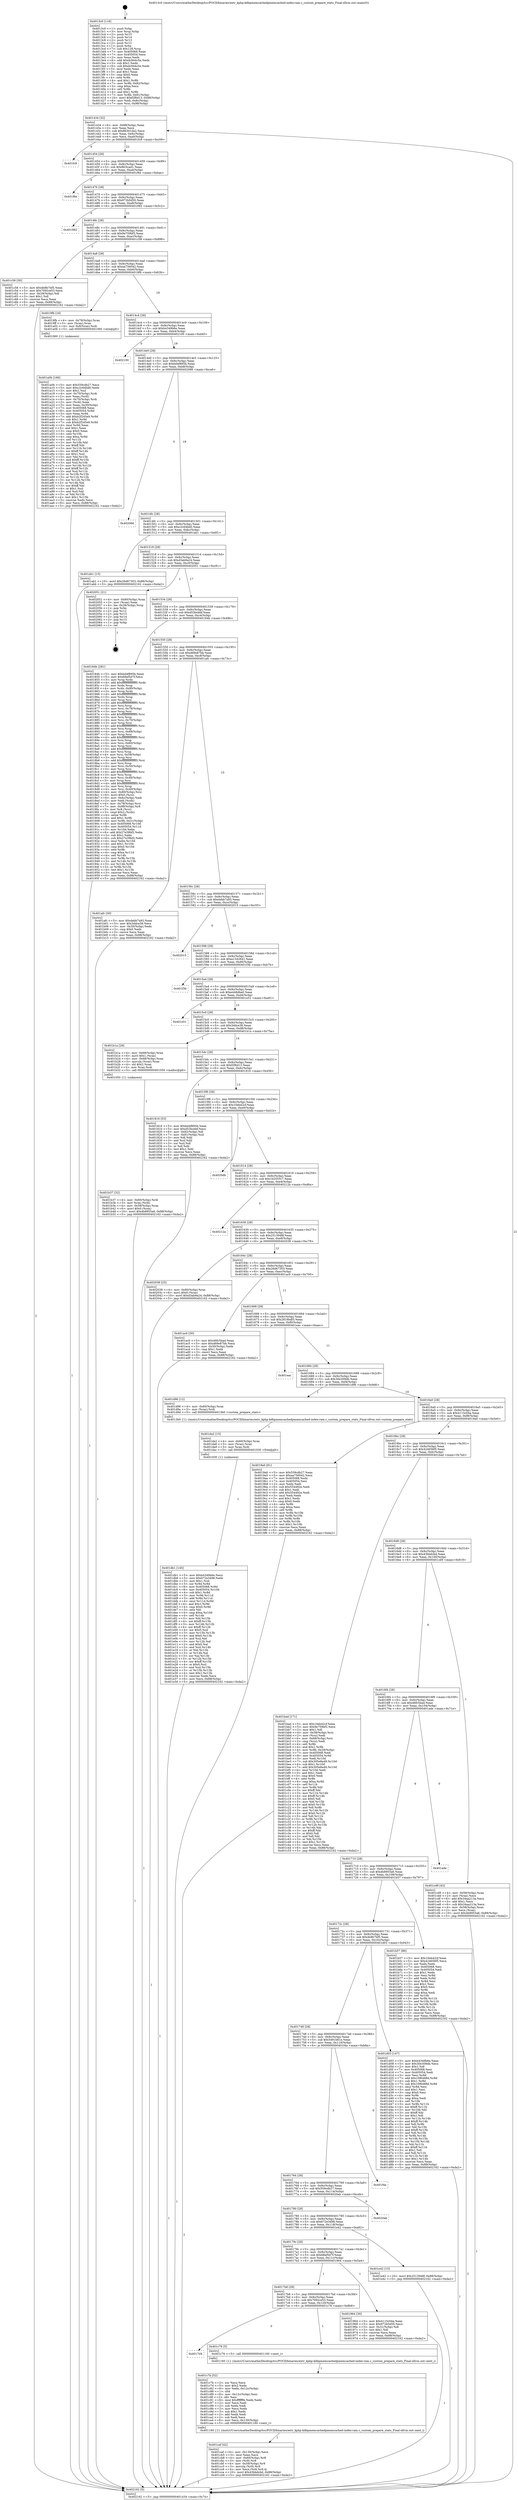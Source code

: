 digraph "0x4013c0" {
  label = "0x4013c0 (/mnt/c/Users/mathe/Desktop/tcc/POCII/binaries/extr_kphp-kdbpmemcachedpmemcached-index-ram.c_custom_prepare_stats_Final-ollvm.out::main(0))"
  labelloc = "t"
  node[shape=record]

  Entry [label="",width=0.3,height=0.3,shape=circle,fillcolor=black,style=filled]
  "0x401434" [label="{
     0x401434 [32]\l
     | [instrs]\l
     &nbsp;&nbsp;0x401434 \<+6\>: mov -0x88(%rbp),%eax\l
     &nbsp;&nbsp;0x40143a \<+2\>: mov %eax,%ecx\l
     &nbsp;&nbsp;0x40143c \<+6\>: sub $0x86301da2,%ecx\l
     &nbsp;&nbsp;0x401442 \<+6\>: mov %eax,-0x9c(%rbp)\l
     &nbsp;&nbsp;0x401448 \<+6\>: mov %ecx,-0xa0(%rbp)\l
     &nbsp;&nbsp;0x40144e \<+6\>: je 0000000000401fc9 \<main+0xc09\>\l
  }"]
  "0x401fc9" [label="{
     0x401fc9\l
  }", style=dashed]
  "0x401454" [label="{
     0x401454 [28]\l
     | [instrs]\l
     &nbsp;&nbsp;0x401454 \<+5\>: jmp 0000000000401459 \<main+0x99\>\l
     &nbsp;&nbsp;0x401459 \<+6\>: mov -0x9c(%rbp),%eax\l
     &nbsp;&nbsp;0x40145f \<+5\>: sub $0x8fc5cad1,%eax\l
     &nbsp;&nbsp;0x401464 \<+6\>: mov %eax,-0xa4(%rbp)\l
     &nbsp;&nbsp;0x40146a \<+6\>: je 0000000000401f6e \<main+0xbae\>\l
  }"]
  Exit [label="",width=0.3,height=0.3,shape=circle,fillcolor=black,style=filled,peripheries=2]
  "0x401f6e" [label="{
     0x401f6e\l
  }", style=dashed]
  "0x401470" [label="{
     0x401470 [28]\l
     | [instrs]\l
     &nbsp;&nbsp;0x401470 \<+5\>: jmp 0000000000401475 \<main+0xb5\>\l
     &nbsp;&nbsp;0x401475 \<+6\>: mov -0x9c(%rbp),%eax\l
     &nbsp;&nbsp;0x40147b \<+5\>: sub $0x972b5d50,%eax\l
     &nbsp;&nbsp;0x401480 \<+6\>: mov %eax,-0xa8(%rbp)\l
     &nbsp;&nbsp;0x401486 \<+6\>: je 0000000000401982 \<main+0x5c2\>\l
  }"]
  "0x401db1" [label="{
     0x401db1 [145]\l
     | [instrs]\l
     &nbsp;&nbsp;0x401db1 \<+5\>: mov $0xb4349b6e,%ecx\l
     &nbsp;&nbsp;0x401db6 \<+5\>: mov $0x672e3498,%edx\l
     &nbsp;&nbsp;0x401dbb \<+3\>: mov $0x1,%sil\l
     &nbsp;&nbsp;0x401dbe \<+3\>: xor %r8d,%r8d\l
     &nbsp;&nbsp;0x401dc1 \<+8\>: mov 0x405068,%r9d\l
     &nbsp;&nbsp;0x401dc9 \<+8\>: mov 0x405054,%r10d\l
     &nbsp;&nbsp;0x401dd1 \<+4\>: sub $0x1,%r8d\l
     &nbsp;&nbsp;0x401dd5 \<+3\>: mov %r9d,%r11d\l
     &nbsp;&nbsp;0x401dd8 \<+3\>: add %r8d,%r11d\l
     &nbsp;&nbsp;0x401ddb \<+4\>: imul %r11d,%r9d\l
     &nbsp;&nbsp;0x401ddf \<+4\>: and $0x1,%r9d\l
     &nbsp;&nbsp;0x401de3 \<+4\>: cmp $0x0,%r9d\l
     &nbsp;&nbsp;0x401de7 \<+3\>: sete %bl\l
     &nbsp;&nbsp;0x401dea \<+4\>: cmp $0xa,%r10d\l
     &nbsp;&nbsp;0x401dee \<+4\>: setl %r14b\l
     &nbsp;&nbsp;0x401df2 \<+3\>: mov %bl,%r15b\l
     &nbsp;&nbsp;0x401df5 \<+4\>: xor $0xff,%r15b\l
     &nbsp;&nbsp;0x401df9 \<+3\>: mov %r14b,%r12b\l
     &nbsp;&nbsp;0x401dfc \<+4\>: xor $0xff,%r12b\l
     &nbsp;&nbsp;0x401e00 \<+4\>: xor $0x0,%sil\l
     &nbsp;&nbsp;0x401e04 \<+3\>: mov %r15b,%r13b\l
     &nbsp;&nbsp;0x401e07 \<+4\>: and $0x0,%r13b\l
     &nbsp;&nbsp;0x401e0b \<+3\>: and %sil,%bl\l
     &nbsp;&nbsp;0x401e0e \<+3\>: mov %r12b,%al\l
     &nbsp;&nbsp;0x401e11 \<+2\>: and $0x0,%al\l
     &nbsp;&nbsp;0x401e13 \<+3\>: and %sil,%r14b\l
     &nbsp;&nbsp;0x401e16 \<+3\>: or %bl,%r13b\l
     &nbsp;&nbsp;0x401e19 \<+3\>: or %r14b,%al\l
     &nbsp;&nbsp;0x401e1c \<+3\>: xor %al,%r13b\l
     &nbsp;&nbsp;0x401e1f \<+3\>: or %r12b,%r15b\l
     &nbsp;&nbsp;0x401e22 \<+4\>: xor $0xff,%r15b\l
     &nbsp;&nbsp;0x401e26 \<+4\>: or $0x0,%sil\l
     &nbsp;&nbsp;0x401e2a \<+3\>: and %sil,%r15b\l
     &nbsp;&nbsp;0x401e2d \<+3\>: or %r15b,%r13b\l
     &nbsp;&nbsp;0x401e30 \<+4\>: test $0x1,%r13b\l
     &nbsp;&nbsp;0x401e34 \<+3\>: cmovne %edx,%ecx\l
     &nbsp;&nbsp;0x401e37 \<+6\>: mov %ecx,-0x88(%rbp)\l
     &nbsp;&nbsp;0x401e3d \<+5\>: jmp 0000000000402162 \<main+0xda2\>\l
  }"]
  "0x401982" [label="{
     0x401982\l
  }", style=dashed]
  "0x40148c" [label="{
     0x40148c [28]\l
     | [instrs]\l
     &nbsp;&nbsp;0x40148c \<+5\>: jmp 0000000000401491 \<main+0xd1\>\l
     &nbsp;&nbsp;0x401491 \<+6\>: mov -0x9c(%rbp),%eax\l
     &nbsp;&nbsp;0x401497 \<+5\>: sub $0x9e759bf3,%eax\l
     &nbsp;&nbsp;0x40149c \<+6\>: mov %eax,-0xac(%rbp)\l
     &nbsp;&nbsp;0x4014a2 \<+6\>: je 0000000000401c58 \<main+0x898\>\l
  }"]
  "0x401da2" [label="{
     0x401da2 [15]\l
     | [instrs]\l
     &nbsp;&nbsp;0x401da2 \<+4\>: mov -0x60(%rbp),%rax\l
     &nbsp;&nbsp;0x401da6 \<+3\>: mov (%rax),%rax\l
     &nbsp;&nbsp;0x401da9 \<+3\>: mov %rax,%rdi\l
     &nbsp;&nbsp;0x401dac \<+5\>: call 0000000000401030 \<free@plt\>\l
     | [calls]\l
     &nbsp;&nbsp;0x401030 \{1\} (unknown)\l
  }"]
  "0x401c58" [label="{
     0x401c58 [30]\l
     | [instrs]\l
     &nbsp;&nbsp;0x401c58 \<+5\>: mov $0x4b8b7bf5,%eax\l
     &nbsp;&nbsp;0x401c5d \<+5\>: mov $0x7092ce53,%ecx\l
     &nbsp;&nbsp;0x401c62 \<+3\>: mov -0x29(%rbp),%dl\l
     &nbsp;&nbsp;0x401c65 \<+3\>: test $0x1,%dl\l
     &nbsp;&nbsp;0x401c68 \<+3\>: cmovne %ecx,%eax\l
     &nbsp;&nbsp;0x401c6b \<+6\>: mov %eax,-0x88(%rbp)\l
     &nbsp;&nbsp;0x401c71 \<+5\>: jmp 0000000000402162 \<main+0xda2\>\l
  }"]
  "0x4014a8" [label="{
     0x4014a8 [28]\l
     | [instrs]\l
     &nbsp;&nbsp;0x4014a8 \<+5\>: jmp 00000000004014ad \<main+0xed\>\l
     &nbsp;&nbsp;0x4014ad \<+6\>: mov -0x9c(%rbp),%eax\l
     &nbsp;&nbsp;0x4014b3 \<+5\>: sub $0xaa756042,%eax\l
     &nbsp;&nbsp;0x4014b8 \<+6\>: mov %eax,-0xb0(%rbp)\l
     &nbsp;&nbsp;0x4014be \<+6\>: je 00000000004019fb \<main+0x63b\>\l
  }"]
  "0x401caf" [label="{
     0x401caf [42]\l
     | [instrs]\l
     &nbsp;&nbsp;0x401caf \<+6\>: mov -0x130(%rbp),%ecx\l
     &nbsp;&nbsp;0x401cb5 \<+3\>: imul %eax,%ecx\l
     &nbsp;&nbsp;0x401cb8 \<+4\>: mov -0x60(%rbp),%r8\l
     &nbsp;&nbsp;0x401cbc \<+3\>: mov (%r8),%r8\l
     &nbsp;&nbsp;0x401cbf \<+4\>: mov -0x58(%rbp),%r9\l
     &nbsp;&nbsp;0x401cc3 \<+3\>: movslq (%r9),%r9\l
     &nbsp;&nbsp;0x401cc6 \<+4\>: mov %ecx,(%r8,%r9,4)\l
     &nbsp;&nbsp;0x401cca \<+10\>: movl $0x43bbdcbd,-0x88(%rbp)\l
     &nbsp;&nbsp;0x401cd4 \<+5\>: jmp 0000000000402162 \<main+0xda2\>\l
  }"]
  "0x4019fb" [label="{
     0x4019fb [16]\l
     | [instrs]\l
     &nbsp;&nbsp;0x4019fb \<+4\>: mov -0x78(%rbp),%rax\l
     &nbsp;&nbsp;0x4019ff \<+3\>: mov (%rax),%rax\l
     &nbsp;&nbsp;0x401a02 \<+4\>: mov 0x8(%rax),%rdi\l
     &nbsp;&nbsp;0x401a06 \<+5\>: call 0000000000401060 \<atoi@plt\>\l
     | [calls]\l
     &nbsp;&nbsp;0x401060 \{1\} (unknown)\l
  }"]
  "0x4014c4" [label="{
     0x4014c4 [28]\l
     | [instrs]\l
     &nbsp;&nbsp;0x4014c4 \<+5\>: jmp 00000000004014c9 \<main+0x109\>\l
     &nbsp;&nbsp;0x4014c9 \<+6\>: mov -0x9c(%rbp),%eax\l
     &nbsp;&nbsp;0x4014cf \<+5\>: sub $0xb4349b6e,%eax\l
     &nbsp;&nbsp;0x4014d4 \<+6\>: mov %eax,-0xb4(%rbp)\l
     &nbsp;&nbsp;0x4014da \<+6\>: je 0000000000402100 \<main+0xd40\>\l
  }"]
  "0x401c7b" [label="{
     0x401c7b [52]\l
     | [instrs]\l
     &nbsp;&nbsp;0x401c7b \<+2\>: xor %ecx,%ecx\l
     &nbsp;&nbsp;0x401c7d \<+5\>: mov $0x2,%edx\l
     &nbsp;&nbsp;0x401c82 \<+6\>: mov %edx,-0x12c(%rbp)\l
     &nbsp;&nbsp;0x401c88 \<+1\>: cltd\l
     &nbsp;&nbsp;0x401c89 \<+6\>: mov -0x12c(%rbp),%esi\l
     &nbsp;&nbsp;0x401c8f \<+2\>: idiv %esi\l
     &nbsp;&nbsp;0x401c91 \<+6\>: imul $0xfffffffe,%edx,%edx\l
     &nbsp;&nbsp;0x401c97 \<+2\>: mov %ecx,%edi\l
     &nbsp;&nbsp;0x401c99 \<+2\>: sub %edx,%edi\l
     &nbsp;&nbsp;0x401c9b \<+2\>: mov %ecx,%edx\l
     &nbsp;&nbsp;0x401c9d \<+3\>: sub $0x1,%edx\l
     &nbsp;&nbsp;0x401ca0 \<+2\>: add %edx,%edi\l
     &nbsp;&nbsp;0x401ca2 \<+2\>: sub %edi,%ecx\l
     &nbsp;&nbsp;0x401ca4 \<+6\>: mov %ecx,-0x130(%rbp)\l
     &nbsp;&nbsp;0x401caa \<+5\>: call 0000000000401160 \<next_i\>\l
     | [calls]\l
     &nbsp;&nbsp;0x401160 \{1\} (/mnt/c/Users/mathe/Desktop/tcc/POCII/binaries/extr_kphp-kdbpmemcachedpmemcached-index-ram.c_custom_prepare_stats_Final-ollvm.out::next_i)\l
  }"]
  "0x402100" [label="{
     0x402100\l
  }", style=dashed]
  "0x4014e0" [label="{
     0x4014e0 [28]\l
     | [instrs]\l
     &nbsp;&nbsp;0x4014e0 \<+5\>: jmp 00000000004014e5 \<main+0x125\>\l
     &nbsp;&nbsp;0x4014e5 \<+6\>: mov -0x9c(%rbp),%eax\l
     &nbsp;&nbsp;0x4014eb \<+5\>: sub $0xbd4f895b,%eax\l
     &nbsp;&nbsp;0x4014f0 \<+6\>: mov %eax,-0xb8(%rbp)\l
     &nbsp;&nbsp;0x4014f6 \<+6\>: je 0000000000402066 \<main+0xca6\>\l
  }"]
  "0x4017d4" [label="{
     0x4017d4\l
  }", style=dashed]
  "0x402066" [label="{
     0x402066\l
  }", style=dashed]
  "0x4014fc" [label="{
     0x4014fc [28]\l
     | [instrs]\l
     &nbsp;&nbsp;0x4014fc \<+5\>: jmp 0000000000401501 \<main+0x141\>\l
     &nbsp;&nbsp;0x401501 \<+6\>: mov -0x9c(%rbp),%eax\l
     &nbsp;&nbsp;0x401507 \<+5\>: sub $0xc2c64bd0,%eax\l
     &nbsp;&nbsp;0x40150c \<+6\>: mov %eax,-0xbc(%rbp)\l
     &nbsp;&nbsp;0x401512 \<+6\>: je 0000000000401ab1 \<main+0x6f1\>\l
  }"]
  "0x401c76" [label="{
     0x401c76 [5]\l
     | [instrs]\l
     &nbsp;&nbsp;0x401c76 \<+5\>: call 0000000000401160 \<next_i\>\l
     | [calls]\l
     &nbsp;&nbsp;0x401160 \{1\} (/mnt/c/Users/mathe/Desktop/tcc/POCII/binaries/extr_kphp-kdbpmemcachedpmemcached-index-ram.c_custom_prepare_stats_Final-ollvm.out::next_i)\l
  }"]
  "0x401ab1" [label="{
     0x401ab1 [15]\l
     | [instrs]\l
     &nbsp;&nbsp;0x401ab1 \<+10\>: movl $0x26d67303,-0x88(%rbp)\l
     &nbsp;&nbsp;0x401abb \<+5\>: jmp 0000000000402162 \<main+0xda2\>\l
  }"]
  "0x401518" [label="{
     0x401518 [28]\l
     | [instrs]\l
     &nbsp;&nbsp;0x401518 \<+5\>: jmp 000000000040151d \<main+0x15d\>\l
     &nbsp;&nbsp;0x40151d \<+6\>: mov -0x9c(%rbp),%eax\l
     &nbsp;&nbsp;0x401523 \<+5\>: sub $0xd3ab9a24,%eax\l
     &nbsp;&nbsp;0x401528 \<+6\>: mov %eax,-0xc0(%rbp)\l
     &nbsp;&nbsp;0x40152e \<+6\>: je 0000000000402051 \<main+0xc91\>\l
  }"]
  "0x401b37" [label="{
     0x401b37 [32]\l
     | [instrs]\l
     &nbsp;&nbsp;0x401b37 \<+4\>: mov -0x60(%rbp),%rdi\l
     &nbsp;&nbsp;0x401b3b \<+3\>: mov %rax,(%rdi)\l
     &nbsp;&nbsp;0x401b3e \<+4\>: mov -0x58(%rbp),%rax\l
     &nbsp;&nbsp;0x401b42 \<+6\>: movl $0x0,(%rax)\l
     &nbsp;&nbsp;0x401b48 \<+10\>: movl $0x4b8955a6,-0x88(%rbp)\l
     &nbsp;&nbsp;0x401b52 \<+5\>: jmp 0000000000402162 \<main+0xda2\>\l
  }"]
  "0x402051" [label="{
     0x402051 [21]\l
     | [instrs]\l
     &nbsp;&nbsp;0x402051 \<+4\>: mov -0x80(%rbp),%rax\l
     &nbsp;&nbsp;0x402055 \<+2\>: mov (%rax),%eax\l
     &nbsp;&nbsp;0x402057 \<+4\>: lea -0x28(%rbp),%rsp\l
     &nbsp;&nbsp;0x40205b \<+1\>: pop %rbx\l
     &nbsp;&nbsp;0x40205c \<+2\>: pop %r12\l
     &nbsp;&nbsp;0x40205e \<+2\>: pop %r13\l
     &nbsp;&nbsp;0x402060 \<+2\>: pop %r14\l
     &nbsp;&nbsp;0x402062 \<+2\>: pop %r15\l
     &nbsp;&nbsp;0x402064 \<+1\>: pop %rbp\l
     &nbsp;&nbsp;0x402065 \<+1\>: ret\l
  }"]
  "0x401534" [label="{
     0x401534 [28]\l
     | [instrs]\l
     &nbsp;&nbsp;0x401534 \<+5\>: jmp 0000000000401539 \<main+0x179\>\l
     &nbsp;&nbsp;0x401539 \<+6\>: mov -0x9c(%rbp),%eax\l
     &nbsp;&nbsp;0x40153f \<+5\>: sub $0xd53bcbbf,%eax\l
     &nbsp;&nbsp;0x401544 \<+6\>: mov %eax,-0xc4(%rbp)\l
     &nbsp;&nbsp;0x40154a \<+6\>: je 000000000040184b \<main+0x48b\>\l
  }"]
  "0x401a0b" [label="{
     0x401a0b [166]\l
     | [instrs]\l
     &nbsp;&nbsp;0x401a0b \<+5\>: mov $0x559cdb27,%ecx\l
     &nbsp;&nbsp;0x401a10 \<+5\>: mov $0xc2c64bd0,%edx\l
     &nbsp;&nbsp;0x401a15 \<+3\>: mov $0x1,%sil\l
     &nbsp;&nbsp;0x401a18 \<+4\>: mov -0x70(%rbp),%rdi\l
     &nbsp;&nbsp;0x401a1c \<+2\>: mov %eax,(%rdi)\l
     &nbsp;&nbsp;0x401a1e \<+4\>: mov -0x70(%rbp),%rdi\l
     &nbsp;&nbsp;0x401a22 \<+2\>: mov (%rdi),%eax\l
     &nbsp;&nbsp;0x401a24 \<+3\>: mov %eax,-0x30(%rbp)\l
     &nbsp;&nbsp;0x401a27 \<+7\>: mov 0x405068,%eax\l
     &nbsp;&nbsp;0x401a2e \<+8\>: mov 0x405054,%r8d\l
     &nbsp;&nbsp;0x401a36 \<+3\>: mov %eax,%r9d\l
     &nbsp;&nbsp;0x401a39 \<+7\>: add $0xb2f245e9,%r9d\l
     &nbsp;&nbsp;0x401a40 \<+4\>: sub $0x1,%r9d\l
     &nbsp;&nbsp;0x401a44 \<+7\>: sub $0xb2f245e9,%r9d\l
     &nbsp;&nbsp;0x401a4b \<+4\>: imul %r9d,%eax\l
     &nbsp;&nbsp;0x401a4f \<+3\>: and $0x1,%eax\l
     &nbsp;&nbsp;0x401a52 \<+3\>: cmp $0x0,%eax\l
     &nbsp;&nbsp;0x401a55 \<+4\>: sete %r10b\l
     &nbsp;&nbsp;0x401a59 \<+4\>: cmp $0xa,%r8d\l
     &nbsp;&nbsp;0x401a5d \<+4\>: setl %r11b\l
     &nbsp;&nbsp;0x401a61 \<+3\>: mov %r10b,%bl\l
     &nbsp;&nbsp;0x401a64 \<+3\>: xor $0xff,%bl\l
     &nbsp;&nbsp;0x401a67 \<+3\>: mov %r11b,%r14b\l
     &nbsp;&nbsp;0x401a6a \<+4\>: xor $0xff,%r14b\l
     &nbsp;&nbsp;0x401a6e \<+4\>: xor $0x1,%sil\l
     &nbsp;&nbsp;0x401a72 \<+3\>: mov %bl,%r15b\l
     &nbsp;&nbsp;0x401a75 \<+4\>: and $0xff,%r15b\l
     &nbsp;&nbsp;0x401a79 \<+3\>: and %sil,%r10b\l
     &nbsp;&nbsp;0x401a7c \<+3\>: mov %r14b,%r12b\l
     &nbsp;&nbsp;0x401a7f \<+4\>: and $0xff,%r12b\l
     &nbsp;&nbsp;0x401a83 \<+3\>: and %sil,%r11b\l
     &nbsp;&nbsp;0x401a86 \<+3\>: or %r10b,%r15b\l
     &nbsp;&nbsp;0x401a89 \<+3\>: or %r11b,%r12b\l
     &nbsp;&nbsp;0x401a8c \<+3\>: xor %r12b,%r15b\l
     &nbsp;&nbsp;0x401a8f \<+3\>: or %r14b,%bl\l
     &nbsp;&nbsp;0x401a92 \<+3\>: xor $0xff,%bl\l
     &nbsp;&nbsp;0x401a95 \<+4\>: or $0x1,%sil\l
     &nbsp;&nbsp;0x401a99 \<+3\>: and %sil,%bl\l
     &nbsp;&nbsp;0x401a9c \<+3\>: or %bl,%r15b\l
     &nbsp;&nbsp;0x401a9f \<+4\>: test $0x1,%r15b\l
     &nbsp;&nbsp;0x401aa3 \<+3\>: cmovne %edx,%ecx\l
     &nbsp;&nbsp;0x401aa6 \<+6\>: mov %ecx,-0x88(%rbp)\l
     &nbsp;&nbsp;0x401aac \<+5\>: jmp 0000000000402162 \<main+0xda2\>\l
  }"]
  "0x40184b" [label="{
     0x40184b [281]\l
     | [instrs]\l
     &nbsp;&nbsp;0x40184b \<+5\>: mov $0xbd4f895b,%eax\l
     &nbsp;&nbsp;0x401850 \<+5\>: mov $0x68af5d7f,%ecx\l
     &nbsp;&nbsp;0x401855 \<+3\>: mov %rsp,%rdx\l
     &nbsp;&nbsp;0x401858 \<+4\>: add $0xfffffffffffffff0,%rdx\l
     &nbsp;&nbsp;0x40185c \<+3\>: mov %rdx,%rsp\l
     &nbsp;&nbsp;0x40185f \<+4\>: mov %rdx,-0x80(%rbp)\l
     &nbsp;&nbsp;0x401863 \<+3\>: mov %rsp,%rdx\l
     &nbsp;&nbsp;0x401866 \<+4\>: add $0xfffffffffffffff0,%rdx\l
     &nbsp;&nbsp;0x40186a \<+3\>: mov %rdx,%rsp\l
     &nbsp;&nbsp;0x40186d \<+3\>: mov %rsp,%rsi\l
     &nbsp;&nbsp;0x401870 \<+4\>: add $0xfffffffffffffff0,%rsi\l
     &nbsp;&nbsp;0x401874 \<+3\>: mov %rsi,%rsp\l
     &nbsp;&nbsp;0x401877 \<+4\>: mov %rsi,-0x78(%rbp)\l
     &nbsp;&nbsp;0x40187b \<+3\>: mov %rsp,%rsi\l
     &nbsp;&nbsp;0x40187e \<+4\>: add $0xfffffffffffffff0,%rsi\l
     &nbsp;&nbsp;0x401882 \<+3\>: mov %rsi,%rsp\l
     &nbsp;&nbsp;0x401885 \<+4\>: mov %rsi,-0x70(%rbp)\l
     &nbsp;&nbsp;0x401889 \<+3\>: mov %rsp,%rsi\l
     &nbsp;&nbsp;0x40188c \<+4\>: add $0xfffffffffffffff0,%rsi\l
     &nbsp;&nbsp;0x401890 \<+3\>: mov %rsi,%rsp\l
     &nbsp;&nbsp;0x401893 \<+4\>: mov %rsi,-0x68(%rbp)\l
     &nbsp;&nbsp;0x401897 \<+3\>: mov %rsp,%rsi\l
     &nbsp;&nbsp;0x40189a \<+4\>: add $0xfffffffffffffff0,%rsi\l
     &nbsp;&nbsp;0x40189e \<+3\>: mov %rsi,%rsp\l
     &nbsp;&nbsp;0x4018a1 \<+4\>: mov %rsi,-0x60(%rbp)\l
     &nbsp;&nbsp;0x4018a5 \<+3\>: mov %rsp,%rsi\l
     &nbsp;&nbsp;0x4018a8 \<+4\>: add $0xfffffffffffffff0,%rsi\l
     &nbsp;&nbsp;0x4018ac \<+3\>: mov %rsi,%rsp\l
     &nbsp;&nbsp;0x4018af \<+4\>: mov %rsi,-0x58(%rbp)\l
     &nbsp;&nbsp;0x4018b3 \<+3\>: mov %rsp,%rsi\l
     &nbsp;&nbsp;0x4018b6 \<+4\>: add $0xfffffffffffffff0,%rsi\l
     &nbsp;&nbsp;0x4018ba \<+3\>: mov %rsi,%rsp\l
     &nbsp;&nbsp;0x4018bd \<+4\>: mov %rsi,-0x50(%rbp)\l
     &nbsp;&nbsp;0x4018c1 \<+3\>: mov %rsp,%rsi\l
     &nbsp;&nbsp;0x4018c4 \<+4\>: add $0xfffffffffffffff0,%rsi\l
     &nbsp;&nbsp;0x4018c8 \<+3\>: mov %rsi,%rsp\l
     &nbsp;&nbsp;0x4018cb \<+4\>: mov %rsi,-0x48(%rbp)\l
     &nbsp;&nbsp;0x4018cf \<+3\>: mov %rsp,%rsi\l
     &nbsp;&nbsp;0x4018d2 \<+4\>: add $0xfffffffffffffff0,%rsi\l
     &nbsp;&nbsp;0x4018d6 \<+3\>: mov %rsi,%rsp\l
     &nbsp;&nbsp;0x4018d9 \<+4\>: mov %rsi,-0x40(%rbp)\l
     &nbsp;&nbsp;0x4018dd \<+4\>: mov -0x80(%rbp),%rsi\l
     &nbsp;&nbsp;0x4018e1 \<+6\>: movl $0x0,(%rsi)\l
     &nbsp;&nbsp;0x4018e7 \<+6\>: mov -0x8c(%rbp),%edi\l
     &nbsp;&nbsp;0x4018ed \<+2\>: mov %edi,(%rdx)\l
     &nbsp;&nbsp;0x4018ef \<+4\>: mov -0x78(%rbp),%rsi\l
     &nbsp;&nbsp;0x4018f3 \<+7\>: mov -0x98(%rbp),%r8\l
     &nbsp;&nbsp;0x4018fa \<+3\>: mov %r8,(%rsi)\l
     &nbsp;&nbsp;0x4018fd \<+3\>: cmpl $0x2,(%rdx)\l
     &nbsp;&nbsp;0x401900 \<+4\>: setne %r9b\l
     &nbsp;&nbsp;0x401904 \<+4\>: and $0x1,%r9b\l
     &nbsp;&nbsp;0x401908 \<+4\>: mov %r9b,-0x31(%rbp)\l
     &nbsp;&nbsp;0x40190c \<+8\>: mov 0x405068,%r10d\l
     &nbsp;&nbsp;0x401914 \<+8\>: mov 0x405054,%r11d\l
     &nbsp;&nbsp;0x40191c \<+3\>: mov %r10d,%ebx\l
     &nbsp;&nbsp;0x40191f \<+6\>: add $0x27e39bf2,%ebx\l
     &nbsp;&nbsp;0x401925 \<+3\>: sub $0x1,%ebx\l
     &nbsp;&nbsp;0x401928 \<+6\>: sub $0x27e39bf2,%ebx\l
     &nbsp;&nbsp;0x40192e \<+4\>: imul %ebx,%r10d\l
     &nbsp;&nbsp;0x401932 \<+4\>: and $0x1,%r10d\l
     &nbsp;&nbsp;0x401936 \<+4\>: cmp $0x0,%r10d\l
     &nbsp;&nbsp;0x40193a \<+4\>: sete %r9b\l
     &nbsp;&nbsp;0x40193e \<+4\>: cmp $0xa,%r11d\l
     &nbsp;&nbsp;0x401942 \<+4\>: setl %r14b\l
     &nbsp;&nbsp;0x401946 \<+3\>: mov %r9b,%r15b\l
     &nbsp;&nbsp;0x401949 \<+3\>: and %r14b,%r15b\l
     &nbsp;&nbsp;0x40194c \<+3\>: xor %r14b,%r9b\l
     &nbsp;&nbsp;0x40194f \<+3\>: or %r9b,%r15b\l
     &nbsp;&nbsp;0x401952 \<+4\>: test $0x1,%r15b\l
     &nbsp;&nbsp;0x401956 \<+3\>: cmovne %ecx,%eax\l
     &nbsp;&nbsp;0x401959 \<+6\>: mov %eax,-0x88(%rbp)\l
     &nbsp;&nbsp;0x40195f \<+5\>: jmp 0000000000402162 \<main+0xda2\>\l
  }"]
  "0x401550" [label="{
     0x401550 [28]\l
     | [instrs]\l
     &nbsp;&nbsp;0x401550 \<+5\>: jmp 0000000000401555 \<main+0x195\>\l
     &nbsp;&nbsp;0x401555 \<+6\>: mov -0x9c(%rbp),%eax\l
     &nbsp;&nbsp;0x40155b \<+5\>: sub $0xd69e87bb,%eax\l
     &nbsp;&nbsp;0x401560 \<+6\>: mov %eax,-0xc8(%rbp)\l
     &nbsp;&nbsp;0x401566 \<+6\>: je 0000000000401afc \<main+0x73c\>\l
  }"]
  "0x4017b8" [label="{
     0x4017b8 [28]\l
     | [instrs]\l
     &nbsp;&nbsp;0x4017b8 \<+5\>: jmp 00000000004017bd \<main+0x3fd\>\l
     &nbsp;&nbsp;0x4017bd \<+6\>: mov -0x9c(%rbp),%eax\l
     &nbsp;&nbsp;0x4017c3 \<+5\>: sub $0x7092ce53,%eax\l
     &nbsp;&nbsp;0x4017c8 \<+6\>: mov %eax,-0x120(%rbp)\l
     &nbsp;&nbsp;0x4017ce \<+6\>: je 0000000000401c76 \<main+0x8b6\>\l
  }"]
  "0x401afc" [label="{
     0x401afc [30]\l
     | [instrs]\l
     &nbsp;&nbsp;0x401afc \<+5\>: mov $0xdebb7a93,%eax\l
     &nbsp;&nbsp;0x401b01 \<+5\>: mov $0x3ddce38,%ecx\l
     &nbsp;&nbsp;0x401b06 \<+3\>: mov -0x30(%rbp),%edx\l
     &nbsp;&nbsp;0x401b09 \<+3\>: cmp $0x0,%edx\l
     &nbsp;&nbsp;0x401b0c \<+3\>: cmove %ecx,%eax\l
     &nbsp;&nbsp;0x401b0f \<+6\>: mov %eax,-0x88(%rbp)\l
     &nbsp;&nbsp;0x401b15 \<+5\>: jmp 0000000000402162 \<main+0xda2\>\l
  }"]
  "0x40156c" [label="{
     0x40156c [28]\l
     | [instrs]\l
     &nbsp;&nbsp;0x40156c \<+5\>: jmp 0000000000401571 \<main+0x1b1\>\l
     &nbsp;&nbsp;0x401571 \<+6\>: mov -0x9c(%rbp),%eax\l
     &nbsp;&nbsp;0x401577 \<+5\>: sub $0xdebb7a93,%eax\l
     &nbsp;&nbsp;0x40157c \<+6\>: mov %eax,-0xcc(%rbp)\l
     &nbsp;&nbsp;0x401582 \<+6\>: je 0000000000402015 \<main+0xc55\>\l
  }"]
  "0x401964" [label="{
     0x401964 [30]\l
     | [instrs]\l
     &nbsp;&nbsp;0x401964 \<+5\>: mov $0x4115c04a,%eax\l
     &nbsp;&nbsp;0x401969 \<+5\>: mov $0x972b5d50,%ecx\l
     &nbsp;&nbsp;0x40196e \<+3\>: mov -0x31(%rbp),%dl\l
     &nbsp;&nbsp;0x401971 \<+3\>: test $0x1,%dl\l
     &nbsp;&nbsp;0x401974 \<+3\>: cmovne %ecx,%eax\l
     &nbsp;&nbsp;0x401977 \<+6\>: mov %eax,-0x88(%rbp)\l
     &nbsp;&nbsp;0x40197d \<+5\>: jmp 0000000000402162 \<main+0xda2\>\l
  }"]
  "0x402015" [label="{
     0x402015\l
  }", style=dashed]
  "0x401588" [label="{
     0x401588 [28]\l
     | [instrs]\l
     &nbsp;&nbsp;0x401588 \<+5\>: jmp 000000000040158d \<main+0x1cd\>\l
     &nbsp;&nbsp;0x40158d \<+6\>: mov -0x9c(%rbp),%eax\l
     &nbsp;&nbsp;0x401593 \<+5\>: sub $0xe1342641,%eax\l
     &nbsp;&nbsp;0x401598 \<+6\>: mov %eax,-0xd0(%rbp)\l
     &nbsp;&nbsp;0x40159e \<+6\>: je 0000000000401f3b \<main+0xb7b\>\l
  }"]
  "0x40179c" [label="{
     0x40179c [28]\l
     | [instrs]\l
     &nbsp;&nbsp;0x40179c \<+5\>: jmp 00000000004017a1 \<main+0x3e1\>\l
     &nbsp;&nbsp;0x4017a1 \<+6\>: mov -0x9c(%rbp),%eax\l
     &nbsp;&nbsp;0x4017a7 \<+5\>: sub $0x68af5d7f,%eax\l
     &nbsp;&nbsp;0x4017ac \<+6\>: mov %eax,-0x11c(%rbp)\l
     &nbsp;&nbsp;0x4017b2 \<+6\>: je 0000000000401964 \<main+0x5a4\>\l
  }"]
  "0x401f3b" [label="{
     0x401f3b\l
  }", style=dashed]
  "0x4015a4" [label="{
     0x4015a4 [28]\l
     | [instrs]\l
     &nbsp;&nbsp;0x4015a4 \<+5\>: jmp 00000000004015a9 \<main+0x1e9\>\l
     &nbsp;&nbsp;0x4015a9 \<+6\>: mov -0x9c(%rbp),%eax\l
     &nbsp;&nbsp;0x4015af \<+5\>: sub $0xe448dba0,%eax\l
     &nbsp;&nbsp;0x4015b4 \<+6\>: mov %eax,-0xd4(%rbp)\l
     &nbsp;&nbsp;0x4015ba \<+6\>: je 0000000000401e51 \<main+0xa91\>\l
  }"]
  "0x401e42" [label="{
     0x401e42 [15]\l
     | [instrs]\l
     &nbsp;&nbsp;0x401e42 \<+10\>: movl $0x2513948f,-0x88(%rbp)\l
     &nbsp;&nbsp;0x401e4c \<+5\>: jmp 0000000000402162 \<main+0xda2\>\l
  }"]
  "0x401e51" [label="{
     0x401e51\l
  }", style=dashed]
  "0x4015c0" [label="{
     0x4015c0 [28]\l
     | [instrs]\l
     &nbsp;&nbsp;0x4015c0 \<+5\>: jmp 00000000004015c5 \<main+0x205\>\l
     &nbsp;&nbsp;0x4015c5 \<+6\>: mov -0x9c(%rbp),%eax\l
     &nbsp;&nbsp;0x4015cb \<+5\>: sub $0x3ddce38,%eax\l
     &nbsp;&nbsp;0x4015d0 \<+6\>: mov %eax,-0xd8(%rbp)\l
     &nbsp;&nbsp;0x4015d6 \<+6\>: je 0000000000401b1a \<main+0x75a\>\l
  }"]
  "0x401780" [label="{
     0x401780 [28]\l
     | [instrs]\l
     &nbsp;&nbsp;0x401780 \<+5\>: jmp 0000000000401785 \<main+0x3c5\>\l
     &nbsp;&nbsp;0x401785 \<+6\>: mov -0x9c(%rbp),%eax\l
     &nbsp;&nbsp;0x40178b \<+5\>: sub $0x672e3498,%eax\l
     &nbsp;&nbsp;0x401790 \<+6\>: mov %eax,-0x118(%rbp)\l
     &nbsp;&nbsp;0x401796 \<+6\>: je 0000000000401e42 \<main+0xa82\>\l
  }"]
  "0x401b1a" [label="{
     0x401b1a [29]\l
     | [instrs]\l
     &nbsp;&nbsp;0x401b1a \<+4\>: mov -0x68(%rbp),%rax\l
     &nbsp;&nbsp;0x401b1e \<+6\>: movl $0x1,(%rax)\l
     &nbsp;&nbsp;0x401b24 \<+4\>: mov -0x68(%rbp),%rax\l
     &nbsp;&nbsp;0x401b28 \<+3\>: movslq (%rax),%rax\l
     &nbsp;&nbsp;0x401b2b \<+4\>: shl $0x2,%rax\l
     &nbsp;&nbsp;0x401b2f \<+3\>: mov %rax,%rdi\l
     &nbsp;&nbsp;0x401b32 \<+5\>: call 0000000000401050 \<malloc@plt\>\l
     | [calls]\l
     &nbsp;&nbsp;0x401050 \{1\} (unknown)\l
  }"]
  "0x4015dc" [label="{
     0x4015dc [28]\l
     | [instrs]\l
     &nbsp;&nbsp;0x4015dc \<+5\>: jmp 00000000004015e1 \<main+0x221\>\l
     &nbsp;&nbsp;0x4015e1 \<+6\>: mov -0x9c(%rbp),%eax\l
     &nbsp;&nbsp;0x4015e7 \<+5\>: sub $0xf2f6d13,%eax\l
     &nbsp;&nbsp;0x4015ec \<+6\>: mov %eax,-0xdc(%rbp)\l
     &nbsp;&nbsp;0x4015f2 \<+6\>: je 0000000000401816 \<main+0x456\>\l
  }"]
  "0x4020ab" [label="{
     0x4020ab\l
  }", style=dashed]
  "0x401816" [label="{
     0x401816 [53]\l
     | [instrs]\l
     &nbsp;&nbsp;0x401816 \<+5\>: mov $0xbd4f895b,%eax\l
     &nbsp;&nbsp;0x40181b \<+5\>: mov $0xd53bcbbf,%ecx\l
     &nbsp;&nbsp;0x401820 \<+6\>: mov -0x82(%rbp),%dl\l
     &nbsp;&nbsp;0x401826 \<+7\>: mov -0x81(%rbp),%sil\l
     &nbsp;&nbsp;0x40182d \<+3\>: mov %dl,%dil\l
     &nbsp;&nbsp;0x401830 \<+3\>: and %sil,%dil\l
     &nbsp;&nbsp;0x401833 \<+3\>: xor %sil,%dl\l
     &nbsp;&nbsp;0x401836 \<+3\>: or %dl,%dil\l
     &nbsp;&nbsp;0x401839 \<+4\>: test $0x1,%dil\l
     &nbsp;&nbsp;0x40183d \<+3\>: cmovne %ecx,%eax\l
     &nbsp;&nbsp;0x401840 \<+6\>: mov %eax,-0x88(%rbp)\l
     &nbsp;&nbsp;0x401846 \<+5\>: jmp 0000000000402162 \<main+0xda2\>\l
  }"]
  "0x4015f8" [label="{
     0x4015f8 [28]\l
     | [instrs]\l
     &nbsp;&nbsp;0x4015f8 \<+5\>: jmp 00000000004015fd \<main+0x23d\>\l
     &nbsp;&nbsp;0x4015fd \<+6\>: mov -0x9c(%rbp),%eax\l
     &nbsp;&nbsp;0x401603 \<+5\>: sub $0x10eb42cf,%eax\l
     &nbsp;&nbsp;0x401608 \<+6\>: mov %eax,-0xe0(%rbp)\l
     &nbsp;&nbsp;0x40160e \<+6\>: je 00000000004020db \<main+0xd1b\>\l
  }"]
  "0x402162" [label="{
     0x402162 [5]\l
     | [instrs]\l
     &nbsp;&nbsp;0x402162 \<+5\>: jmp 0000000000401434 \<main+0x74\>\l
  }"]
  "0x4013c0" [label="{
     0x4013c0 [116]\l
     | [instrs]\l
     &nbsp;&nbsp;0x4013c0 \<+1\>: push %rbp\l
     &nbsp;&nbsp;0x4013c1 \<+3\>: mov %rsp,%rbp\l
     &nbsp;&nbsp;0x4013c4 \<+2\>: push %r15\l
     &nbsp;&nbsp;0x4013c6 \<+2\>: push %r14\l
     &nbsp;&nbsp;0x4013c8 \<+2\>: push %r13\l
     &nbsp;&nbsp;0x4013ca \<+2\>: push %r12\l
     &nbsp;&nbsp;0x4013cc \<+1\>: push %rbx\l
     &nbsp;&nbsp;0x4013cd \<+7\>: sub $0x128,%rsp\l
     &nbsp;&nbsp;0x4013d4 \<+7\>: mov 0x405068,%eax\l
     &nbsp;&nbsp;0x4013db \<+7\>: mov 0x405054,%ecx\l
     &nbsp;&nbsp;0x4013e2 \<+2\>: mov %eax,%edx\l
     &nbsp;&nbsp;0x4013e4 \<+6\>: add $0xdc944c5e,%edx\l
     &nbsp;&nbsp;0x4013ea \<+3\>: sub $0x1,%edx\l
     &nbsp;&nbsp;0x4013ed \<+6\>: sub $0xdc944c5e,%edx\l
     &nbsp;&nbsp;0x4013f3 \<+3\>: imul %edx,%eax\l
     &nbsp;&nbsp;0x4013f6 \<+3\>: and $0x1,%eax\l
     &nbsp;&nbsp;0x4013f9 \<+3\>: cmp $0x0,%eax\l
     &nbsp;&nbsp;0x4013fc \<+4\>: sete %r8b\l
     &nbsp;&nbsp;0x401400 \<+4\>: and $0x1,%r8b\l
     &nbsp;&nbsp;0x401404 \<+7\>: mov %r8b,-0x82(%rbp)\l
     &nbsp;&nbsp;0x40140b \<+3\>: cmp $0xa,%ecx\l
     &nbsp;&nbsp;0x40140e \<+4\>: setl %r8b\l
     &nbsp;&nbsp;0x401412 \<+4\>: and $0x1,%r8b\l
     &nbsp;&nbsp;0x401416 \<+7\>: mov %r8b,-0x81(%rbp)\l
     &nbsp;&nbsp;0x40141d \<+10\>: movl $0xf2f6d13,-0x88(%rbp)\l
     &nbsp;&nbsp;0x401427 \<+6\>: mov %edi,-0x8c(%rbp)\l
     &nbsp;&nbsp;0x40142d \<+7\>: mov %rsi,-0x98(%rbp)\l
  }"]
  "0x401764" [label="{
     0x401764 [28]\l
     | [instrs]\l
     &nbsp;&nbsp;0x401764 \<+5\>: jmp 0000000000401769 \<main+0x3a9\>\l
     &nbsp;&nbsp;0x401769 \<+6\>: mov -0x9c(%rbp),%eax\l
     &nbsp;&nbsp;0x40176f \<+5\>: sub $0x559cdb27,%eax\l
     &nbsp;&nbsp;0x401774 \<+6\>: mov %eax,-0x114(%rbp)\l
     &nbsp;&nbsp;0x40177a \<+6\>: je 00000000004020ab \<main+0xceb\>\l
  }"]
  "0x401f4a" [label="{
     0x401f4a\l
  }", style=dashed]
  "0x4020db" [label="{
     0x4020db\l
  }", style=dashed]
  "0x401614" [label="{
     0x401614 [28]\l
     | [instrs]\l
     &nbsp;&nbsp;0x401614 \<+5\>: jmp 0000000000401619 \<main+0x259\>\l
     &nbsp;&nbsp;0x401619 \<+6\>: mov -0x9c(%rbp),%eax\l
     &nbsp;&nbsp;0x40161f \<+5\>: sub $0x1b2555c7,%eax\l
     &nbsp;&nbsp;0x401624 \<+6\>: mov %eax,-0xe4(%rbp)\l
     &nbsp;&nbsp;0x40162a \<+6\>: je 000000000040212a \<main+0xd6a\>\l
  }"]
  "0x401748" [label="{
     0x401748 [28]\l
     | [instrs]\l
     &nbsp;&nbsp;0x401748 \<+5\>: jmp 000000000040174d \<main+0x38d\>\l
     &nbsp;&nbsp;0x40174d \<+6\>: mov -0x9c(%rbp),%eax\l
     &nbsp;&nbsp;0x401753 \<+5\>: sub $0x5491b61e,%eax\l
     &nbsp;&nbsp;0x401758 \<+6\>: mov %eax,-0x110(%rbp)\l
     &nbsp;&nbsp;0x40175e \<+6\>: je 0000000000401f4a \<main+0xb8a\>\l
  }"]
  "0x40212a" [label="{
     0x40212a\l
  }", style=dashed]
  "0x401630" [label="{
     0x401630 [28]\l
     | [instrs]\l
     &nbsp;&nbsp;0x401630 \<+5\>: jmp 0000000000401635 \<main+0x275\>\l
     &nbsp;&nbsp;0x401635 \<+6\>: mov -0x9c(%rbp),%eax\l
     &nbsp;&nbsp;0x40163b \<+5\>: sub $0x2513948f,%eax\l
     &nbsp;&nbsp;0x401640 \<+6\>: mov %eax,-0xe8(%rbp)\l
     &nbsp;&nbsp;0x401646 \<+6\>: je 0000000000402038 \<main+0xc78\>\l
  }"]
  "0x401d03" [label="{
     0x401d03 [147]\l
     | [instrs]\l
     &nbsp;&nbsp;0x401d03 \<+5\>: mov $0xb4349b6e,%eax\l
     &nbsp;&nbsp;0x401d08 \<+5\>: mov $0x30e309db,%ecx\l
     &nbsp;&nbsp;0x401d0d \<+2\>: mov $0x1,%dl\l
     &nbsp;&nbsp;0x401d0f \<+7\>: mov 0x405068,%esi\l
     &nbsp;&nbsp;0x401d16 \<+7\>: mov 0x405054,%edi\l
     &nbsp;&nbsp;0x401d1d \<+3\>: mov %esi,%r8d\l
     &nbsp;&nbsp;0x401d20 \<+7\>: add $0x10f6488d,%r8d\l
     &nbsp;&nbsp;0x401d27 \<+4\>: sub $0x1,%r8d\l
     &nbsp;&nbsp;0x401d2b \<+7\>: sub $0x10f6488d,%r8d\l
     &nbsp;&nbsp;0x401d32 \<+4\>: imul %r8d,%esi\l
     &nbsp;&nbsp;0x401d36 \<+3\>: and $0x1,%esi\l
     &nbsp;&nbsp;0x401d39 \<+3\>: cmp $0x0,%esi\l
     &nbsp;&nbsp;0x401d3c \<+4\>: sete %r9b\l
     &nbsp;&nbsp;0x401d40 \<+3\>: cmp $0xa,%edi\l
     &nbsp;&nbsp;0x401d43 \<+4\>: setl %r10b\l
     &nbsp;&nbsp;0x401d47 \<+3\>: mov %r9b,%r11b\l
     &nbsp;&nbsp;0x401d4a \<+4\>: xor $0xff,%r11b\l
     &nbsp;&nbsp;0x401d4e \<+3\>: mov %r10b,%bl\l
     &nbsp;&nbsp;0x401d51 \<+3\>: xor $0xff,%bl\l
     &nbsp;&nbsp;0x401d54 \<+3\>: xor $0x1,%dl\l
     &nbsp;&nbsp;0x401d57 \<+3\>: mov %r11b,%r14b\l
     &nbsp;&nbsp;0x401d5a \<+4\>: and $0xff,%r14b\l
     &nbsp;&nbsp;0x401d5e \<+3\>: and %dl,%r9b\l
     &nbsp;&nbsp;0x401d61 \<+3\>: mov %bl,%r15b\l
     &nbsp;&nbsp;0x401d64 \<+4\>: and $0xff,%r15b\l
     &nbsp;&nbsp;0x401d68 \<+3\>: and %dl,%r10b\l
     &nbsp;&nbsp;0x401d6b \<+3\>: or %r9b,%r14b\l
     &nbsp;&nbsp;0x401d6e \<+3\>: or %r10b,%r15b\l
     &nbsp;&nbsp;0x401d71 \<+3\>: xor %r15b,%r14b\l
     &nbsp;&nbsp;0x401d74 \<+3\>: or %bl,%r11b\l
     &nbsp;&nbsp;0x401d77 \<+4\>: xor $0xff,%r11b\l
     &nbsp;&nbsp;0x401d7b \<+3\>: or $0x1,%dl\l
     &nbsp;&nbsp;0x401d7e \<+3\>: and %dl,%r11b\l
     &nbsp;&nbsp;0x401d81 \<+3\>: or %r11b,%r14b\l
     &nbsp;&nbsp;0x401d84 \<+4\>: test $0x1,%r14b\l
     &nbsp;&nbsp;0x401d88 \<+3\>: cmovne %ecx,%eax\l
     &nbsp;&nbsp;0x401d8b \<+6\>: mov %eax,-0x88(%rbp)\l
     &nbsp;&nbsp;0x401d91 \<+5\>: jmp 0000000000402162 \<main+0xda2\>\l
  }"]
  "0x402038" [label="{
     0x402038 [25]\l
     | [instrs]\l
     &nbsp;&nbsp;0x402038 \<+4\>: mov -0x80(%rbp),%rax\l
     &nbsp;&nbsp;0x40203c \<+6\>: movl $0x0,(%rax)\l
     &nbsp;&nbsp;0x402042 \<+10\>: movl $0xd3ab9a24,-0x88(%rbp)\l
     &nbsp;&nbsp;0x40204c \<+5\>: jmp 0000000000402162 \<main+0xda2\>\l
  }"]
  "0x40164c" [label="{
     0x40164c [28]\l
     | [instrs]\l
     &nbsp;&nbsp;0x40164c \<+5\>: jmp 0000000000401651 \<main+0x291\>\l
     &nbsp;&nbsp;0x401651 \<+6\>: mov -0x9c(%rbp),%eax\l
     &nbsp;&nbsp;0x401657 \<+5\>: sub $0x26d67303,%eax\l
     &nbsp;&nbsp;0x40165c \<+6\>: mov %eax,-0xec(%rbp)\l
     &nbsp;&nbsp;0x401662 \<+6\>: je 0000000000401ac0 \<main+0x700\>\l
  }"]
  "0x40172c" [label="{
     0x40172c [28]\l
     | [instrs]\l
     &nbsp;&nbsp;0x40172c \<+5\>: jmp 0000000000401731 \<main+0x371\>\l
     &nbsp;&nbsp;0x401731 \<+6\>: mov -0x9c(%rbp),%eax\l
     &nbsp;&nbsp;0x401737 \<+5\>: sub $0x4b8b7bf5,%eax\l
     &nbsp;&nbsp;0x40173c \<+6\>: mov %eax,-0x10c(%rbp)\l
     &nbsp;&nbsp;0x401742 \<+6\>: je 0000000000401d03 \<main+0x943\>\l
  }"]
  "0x401ac0" [label="{
     0x401ac0 [30]\l
     | [instrs]\l
     &nbsp;&nbsp;0x401ac0 \<+5\>: mov $0x46fc5bad,%eax\l
     &nbsp;&nbsp;0x401ac5 \<+5\>: mov $0xd69e87bb,%ecx\l
     &nbsp;&nbsp;0x401aca \<+3\>: mov -0x30(%rbp),%edx\l
     &nbsp;&nbsp;0x401acd \<+3\>: cmp $0x1,%edx\l
     &nbsp;&nbsp;0x401ad0 \<+3\>: cmovl %ecx,%eax\l
     &nbsp;&nbsp;0x401ad3 \<+6\>: mov %eax,-0x88(%rbp)\l
     &nbsp;&nbsp;0x401ad9 \<+5\>: jmp 0000000000402162 \<main+0xda2\>\l
  }"]
  "0x401668" [label="{
     0x401668 [28]\l
     | [instrs]\l
     &nbsp;&nbsp;0x401668 \<+5\>: jmp 000000000040166d \<main+0x2ad\>\l
     &nbsp;&nbsp;0x40166d \<+6\>: mov -0x9c(%rbp),%eax\l
     &nbsp;&nbsp;0x401673 \<+5\>: sub $0x2819bdf3,%eax\l
     &nbsp;&nbsp;0x401678 \<+6\>: mov %eax,-0xf0(%rbp)\l
     &nbsp;&nbsp;0x40167e \<+6\>: je 0000000000401eac \<main+0xaec\>\l
  }"]
  "0x401b57" [label="{
     0x401b57 [86]\l
     | [instrs]\l
     &nbsp;&nbsp;0x401b57 \<+5\>: mov $0x10eb42cf,%eax\l
     &nbsp;&nbsp;0x401b5c \<+5\>: mov $0x424656f5,%ecx\l
     &nbsp;&nbsp;0x401b61 \<+2\>: xor %edx,%edx\l
     &nbsp;&nbsp;0x401b63 \<+7\>: mov 0x405068,%esi\l
     &nbsp;&nbsp;0x401b6a \<+7\>: mov 0x405054,%edi\l
     &nbsp;&nbsp;0x401b71 \<+3\>: sub $0x1,%edx\l
     &nbsp;&nbsp;0x401b74 \<+3\>: mov %esi,%r8d\l
     &nbsp;&nbsp;0x401b77 \<+3\>: add %edx,%r8d\l
     &nbsp;&nbsp;0x401b7a \<+4\>: imul %r8d,%esi\l
     &nbsp;&nbsp;0x401b7e \<+3\>: and $0x1,%esi\l
     &nbsp;&nbsp;0x401b81 \<+3\>: cmp $0x0,%esi\l
     &nbsp;&nbsp;0x401b84 \<+4\>: sete %r9b\l
     &nbsp;&nbsp;0x401b88 \<+3\>: cmp $0xa,%edi\l
     &nbsp;&nbsp;0x401b8b \<+4\>: setl %r10b\l
     &nbsp;&nbsp;0x401b8f \<+3\>: mov %r9b,%r11b\l
     &nbsp;&nbsp;0x401b92 \<+3\>: and %r10b,%r11b\l
     &nbsp;&nbsp;0x401b95 \<+3\>: xor %r10b,%r9b\l
     &nbsp;&nbsp;0x401b98 \<+3\>: or %r9b,%r11b\l
     &nbsp;&nbsp;0x401b9b \<+4\>: test $0x1,%r11b\l
     &nbsp;&nbsp;0x401b9f \<+3\>: cmovne %ecx,%eax\l
     &nbsp;&nbsp;0x401ba2 \<+6\>: mov %eax,-0x88(%rbp)\l
     &nbsp;&nbsp;0x401ba8 \<+5\>: jmp 0000000000402162 \<main+0xda2\>\l
  }"]
  "0x401eac" [label="{
     0x401eac\l
  }", style=dashed]
  "0x401684" [label="{
     0x401684 [28]\l
     | [instrs]\l
     &nbsp;&nbsp;0x401684 \<+5\>: jmp 0000000000401689 \<main+0x2c9\>\l
     &nbsp;&nbsp;0x401689 \<+6\>: mov -0x9c(%rbp),%eax\l
     &nbsp;&nbsp;0x40168f \<+5\>: sub $0x30e309db,%eax\l
     &nbsp;&nbsp;0x401694 \<+6\>: mov %eax,-0xf4(%rbp)\l
     &nbsp;&nbsp;0x40169a \<+6\>: je 0000000000401d96 \<main+0x9d6\>\l
  }"]
  "0x401710" [label="{
     0x401710 [28]\l
     | [instrs]\l
     &nbsp;&nbsp;0x401710 \<+5\>: jmp 0000000000401715 \<main+0x355\>\l
     &nbsp;&nbsp;0x401715 \<+6\>: mov -0x9c(%rbp),%eax\l
     &nbsp;&nbsp;0x40171b \<+5\>: sub $0x4b8955a6,%eax\l
     &nbsp;&nbsp;0x401720 \<+6\>: mov %eax,-0x108(%rbp)\l
     &nbsp;&nbsp;0x401726 \<+6\>: je 0000000000401b57 \<main+0x797\>\l
  }"]
  "0x401d96" [label="{
     0x401d96 [12]\l
     | [instrs]\l
     &nbsp;&nbsp;0x401d96 \<+4\>: mov -0x60(%rbp),%rax\l
     &nbsp;&nbsp;0x401d9a \<+3\>: mov (%rax),%rdi\l
     &nbsp;&nbsp;0x401d9d \<+5\>: call 00000000004013b0 \<custom_prepare_stats\>\l
     | [calls]\l
     &nbsp;&nbsp;0x4013b0 \{1\} (/mnt/c/Users/mathe/Desktop/tcc/POCII/binaries/extr_kphp-kdbpmemcachedpmemcached-index-ram.c_custom_prepare_stats_Final-ollvm.out::custom_prepare_stats)\l
  }"]
  "0x4016a0" [label="{
     0x4016a0 [28]\l
     | [instrs]\l
     &nbsp;&nbsp;0x4016a0 \<+5\>: jmp 00000000004016a5 \<main+0x2e5\>\l
     &nbsp;&nbsp;0x4016a5 \<+6\>: mov -0x9c(%rbp),%eax\l
     &nbsp;&nbsp;0x4016ab \<+5\>: sub $0x4115c04a,%eax\l
     &nbsp;&nbsp;0x4016b0 \<+6\>: mov %eax,-0xf8(%rbp)\l
     &nbsp;&nbsp;0x4016b6 \<+6\>: je 00000000004019a0 \<main+0x5e0\>\l
  }"]
  "0x401ade" [label="{
     0x401ade\l
  }", style=dashed]
  "0x4019a0" [label="{
     0x4019a0 [91]\l
     | [instrs]\l
     &nbsp;&nbsp;0x4019a0 \<+5\>: mov $0x559cdb27,%eax\l
     &nbsp;&nbsp;0x4019a5 \<+5\>: mov $0xaa756042,%ecx\l
     &nbsp;&nbsp;0x4019aa \<+7\>: mov 0x405068,%edx\l
     &nbsp;&nbsp;0x4019b1 \<+7\>: mov 0x405054,%esi\l
     &nbsp;&nbsp;0x4019b8 \<+2\>: mov %edx,%edi\l
     &nbsp;&nbsp;0x4019ba \<+6\>: sub $0x554492e,%edi\l
     &nbsp;&nbsp;0x4019c0 \<+3\>: sub $0x1,%edi\l
     &nbsp;&nbsp;0x4019c3 \<+6\>: add $0x554492e,%edi\l
     &nbsp;&nbsp;0x4019c9 \<+3\>: imul %edi,%edx\l
     &nbsp;&nbsp;0x4019cc \<+3\>: and $0x1,%edx\l
     &nbsp;&nbsp;0x4019cf \<+3\>: cmp $0x0,%edx\l
     &nbsp;&nbsp;0x4019d2 \<+4\>: sete %r8b\l
     &nbsp;&nbsp;0x4019d6 \<+3\>: cmp $0xa,%esi\l
     &nbsp;&nbsp;0x4019d9 \<+4\>: setl %r9b\l
     &nbsp;&nbsp;0x4019dd \<+3\>: mov %r8b,%r10b\l
     &nbsp;&nbsp;0x4019e0 \<+3\>: and %r9b,%r10b\l
     &nbsp;&nbsp;0x4019e3 \<+3\>: xor %r9b,%r8b\l
     &nbsp;&nbsp;0x4019e6 \<+3\>: or %r8b,%r10b\l
     &nbsp;&nbsp;0x4019e9 \<+4\>: test $0x1,%r10b\l
     &nbsp;&nbsp;0x4019ed \<+3\>: cmovne %ecx,%eax\l
     &nbsp;&nbsp;0x4019f0 \<+6\>: mov %eax,-0x88(%rbp)\l
     &nbsp;&nbsp;0x4019f6 \<+5\>: jmp 0000000000402162 \<main+0xda2\>\l
  }"]
  "0x4016bc" [label="{
     0x4016bc [28]\l
     | [instrs]\l
     &nbsp;&nbsp;0x4016bc \<+5\>: jmp 00000000004016c1 \<main+0x301\>\l
     &nbsp;&nbsp;0x4016c1 \<+6\>: mov -0x9c(%rbp),%eax\l
     &nbsp;&nbsp;0x4016c7 \<+5\>: sub $0x424656f5,%eax\l
     &nbsp;&nbsp;0x4016cc \<+6\>: mov %eax,-0xfc(%rbp)\l
     &nbsp;&nbsp;0x4016d2 \<+6\>: je 0000000000401bad \<main+0x7ed\>\l
  }"]
  "0x4016f4" [label="{
     0x4016f4 [28]\l
     | [instrs]\l
     &nbsp;&nbsp;0x4016f4 \<+5\>: jmp 00000000004016f9 \<main+0x339\>\l
     &nbsp;&nbsp;0x4016f9 \<+6\>: mov -0x9c(%rbp),%eax\l
     &nbsp;&nbsp;0x4016ff \<+5\>: sub $0x46fc5bad,%eax\l
     &nbsp;&nbsp;0x401704 \<+6\>: mov %eax,-0x104(%rbp)\l
     &nbsp;&nbsp;0x40170a \<+6\>: je 0000000000401ade \<main+0x71e\>\l
  }"]
  "0x401bad" [label="{
     0x401bad [171]\l
     | [instrs]\l
     &nbsp;&nbsp;0x401bad \<+5\>: mov $0x10eb42cf,%eax\l
     &nbsp;&nbsp;0x401bb2 \<+5\>: mov $0x9e759bf3,%ecx\l
     &nbsp;&nbsp;0x401bb7 \<+2\>: mov $0x1,%dl\l
     &nbsp;&nbsp;0x401bb9 \<+4\>: mov -0x58(%rbp),%rsi\l
     &nbsp;&nbsp;0x401bbd \<+2\>: mov (%rsi),%edi\l
     &nbsp;&nbsp;0x401bbf \<+4\>: mov -0x68(%rbp),%rsi\l
     &nbsp;&nbsp;0x401bc3 \<+2\>: cmp (%rsi),%edi\l
     &nbsp;&nbsp;0x401bc5 \<+4\>: setl %r8b\l
     &nbsp;&nbsp;0x401bc9 \<+4\>: and $0x1,%r8b\l
     &nbsp;&nbsp;0x401bcd \<+4\>: mov %r8b,-0x29(%rbp)\l
     &nbsp;&nbsp;0x401bd1 \<+7\>: mov 0x405068,%edi\l
     &nbsp;&nbsp;0x401bd8 \<+8\>: mov 0x405054,%r9d\l
     &nbsp;&nbsp;0x401be0 \<+3\>: mov %edi,%r10d\l
     &nbsp;&nbsp;0x401be3 \<+7\>: sub $0x305e8a49,%r10d\l
     &nbsp;&nbsp;0x401bea \<+4\>: sub $0x1,%r10d\l
     &nbsp;&nbsp;0x401bee \<+7\>: add $0x305e8a49,%r10d\l
     &nbsp;&nbsp;0x401bf5 \<+4\>: imul %r10d,%edi\l
     &nbsp;&nbsp;0x401bf9 \<+3\>: and $0x1,%edi\l
     &nbsp;&nbsp;0x401bfc \<+3\>: cmp $0x0,%edi\l
     &nbsp;&nbsp;0x401bff \<+4\>: sete %r8b\l
     &nbsp;&nbsp;0x401c03 \<+4\>: cmp $0xa,%r9d\l
     &nbsp;&nbsp;0x401c07 \<+4\>: setl %r11b\l
     &nbsp;&nbsp;0x401c0b \<+3\>: mov %r8b,%bl\l
     &nbsp;&nbsp;0x401c0e \<+3\>: xor $0xff,%bl\l
     &nbsp;&nbsp;0x401c11 \<+3\>: mov %r11b,%r14b\l
     &nbsp;&nbsp;0x401c14 \<+4\>: xor $0xff,%r14b\l
     &nbsp;&nbsp;0x401c18 \<+3\>: xor $0x0,%dl\l
     &nbsp;&nbsp;0x401c1b \<+3\>: mov %bl,%r15b\l
     &nbsp;&nbsp;0x401c1e \<+4\>: and $0x0,%r15b\l
     &nbsp;&nbsp;0x401c22 \<+3\>: and %dl,%r8b\l
     &nbsp;&nbsp;0x401c25 \<+3\>: mov %r14b,%r12b\l
     &nbsp;&nbsp;0x401c28 \<+4\>: and $0x0,%r12b\l
     &nbsp;&nbsp;0x401c2c \<+3\>: and %dl,%r11b\l
     &nbsp;&nbsp;0x401c2f \<+3\>: or %r8b,%r15b\l
     &nbsp;&nbsp;0x401c32 \<+3\>: or %r11b,%r12b\l
     &nbsp;&nbsp;0x401c35 \<+3\>: xor %r12b,%r15b\l
     &nbsp;&nbsp;0x401c38 \<+3\>: or %r14b,%bl\l
     &nbsp;&nbsp;0x401c3b \<+3\>: xor $0xff,%bl\l
     &nbsp;&nbsp;0x401c3e \<+3\>: or $0x0,%dl\l
     &nbsp;&nbsp;0x401c41 \<+2\>: and %dl,%bl\l
     &nbsp;&nbsp;0x401c43 \<+3\>: or %bl,%r15b\l
     &nbsp;&nbsp;0x401c46 \<+4\>: test $0x1,%r15b\l
     &nbsp;&nbsp;0x401c4a \<+3\>: cmovne %ecx,%eax\l
     &nbsp;&nbsp;0x401c4d \<+6\>: mov %eax,-0x88(%rbp)\l
     &nbsp;&nbsp;0x401c53 \<+5\>: jmp 0000000000402162 \<main+0xda2\>\l
  }"]
  "0x4016d8" [label="{
     0x4016d8 [28]\l
     | [instrs]\l
     &nbsp;&nbsp;0x4016d8 \<+5\>: jmp 00000000004016dd \<main+0x31d\>\l
     &nbsp;&nbsp;0x4016dd \<+6\>: mov -0x9c(%rbp),%eax\l
     &nbsp;&nbsp;0x4016e3 \<+5\>: sub $0x43bbdcbd,%eax\l
     &nbsp;&nbsp;0x4016e8 \<+6\>: mov %eax,-0x100(%rbp)\l
     &nbsp;&nbsp;0x4016ee \<+6\>: je 0000000000401cd9 \<main+0x919\>\l
  }"]
  "0x401cd9" [label="{
     0x401cd9 [42]\l
     | [instrs]\l
     &nbsp;&nbsp;0x401cd9 \<+4\>: mov -0x58(%rbp),%rax\l
     &nbsp;&nbsp;0x401cdd \<+2\>: mov (%rax),%ecx\l
     &nbsp;&nbsp;0x401cdf \<+6\>: add $0x34aa213a,%ecx\l
     &nbsp;&nbsp;0x401ce5 \<+3\>: add $0x1,%ecx\l
     &nbsp;&nbsp;0x401ce8 \<+6\>: sub $0x34aa213a,%ecx\l
     &nbsp;&nbsp;0x401cee \<+4\>: mov -0x58(%rbp),%rax\l
     &nbsp;&nbsp;0x401cf2 \<+2\>: mov %ecx,(%rax)\l
     &nbsp;&nbsp;0x401cf4 \<+10\>: movl $0x4b8955a6,-0x88(%rbp)\l
     &nbsp;&nbsp;0x401cfe \<+5\>: jmp 0000000000402162 \<main+0xda2\>\l
  }"]
  Entry -> "0x4013c0" [label=" 1"]
  "0x401434" -> "0x401fc9" [label=" 0"]
  "0x401434" -> "0x401454" [label=" 22"]
  "0x402051" -> Exit [label=" 1"]
  "0x401454" -> "0x401f6e" [label=" 0"]
  "0x401454" -> "0x401470" [label=" 22"]
  "0x402038" -> "0x402162" [label=" 1"]
  "0x401470" -> "0x401982" [label=" 0"]
  "0x401470" -> "0x40148c" [label=" 22"]
  "0x401e42" -> "0x402162" [label=" 1"]
  "0x40148c" -> "0x401c58" [label=" 2"]
  "0x40148c" -> "0x4014a8" [label=" 20"]
  "0x401db1" -> "0x402162" [label=" 1"]
  "0x4014a8" -> "0x4019fb" [label=" 1"]
  "0x4014a8" -> "0x4014c4" [label=" 19"]
  "0x401da2" -> "0x401db1" [label=" 1"]
  "0x4014c4" -> "0x402100" [label=" 0"]
  "0x4014c4" -> "0x4014e0" [label=" 19"]
  "0x401d96" -> "0x401da2" [label=" 1"]
  "0x4014e0" -> "0x402066" [label=" 0"]
  "0x4014e0" -> "0x4014fc" [label=" 19"]
  "0x401d03" -> "0x402162" [label=" 1"]
  "0x4014fc" -> "0x401ab1" [label=" 1"]
  "0x4014fc" -> "0x401518" [label=" 18"]
  "0x401cd9" -> "0x402162" [label=" 1"]
  "0x401518" -> "0x402051" [label=" 1"]
  "0x401518" -> "0x401534" [label=" 17"]
  "0x401c7b" -> "0x401caf" [label=" 1"]
  "0x401534" -> "0x40184b" [label=" 1"]
  "0x401534" -> "0x401550" [label=" 16"]
  "0x401c76" -> "0x401c7b" [label=" 1"]
  "0x401550" -> "0x401afc" [label=" 1"]
  "0x401550" -> "0x40156c" [label=" 15"]
  "0x4017b8" -> "0x4017d4" [label=" 0"]
  "0x40156c" -> "0x402015" [label=" 0"]
  "0x40156c" -> "0x401588" [label=" 15"]
  "0x4017b8" -> "0x401c76" [label=" 1"]
  "0x401588" -> "0x401f3b" [label=" 0"]
  "0x401588" -> "0x4015a4" [label=" 15"]
  "0x401c58" -> "0x402162" [label=" 2"]
  "0x4015a4" -> "0x401e51" [label=" 0"]
  "0x4015a4" -> "0x4015c0" [label=" 15"]
  "0x401bad" -> "0x402162" [label=" 2"]
  "0x4015c0" -> "0x401b1a" [label=" 1"]
  "0x4015c0" -> "0x4015dc" [label=" 14"]
  "0x401b37" -> "0x402162" [label=" 1"]
  "0x4015dc" -> "0x401816" [label=" 1"]
  "0x4015dc" -> "0x4015f8" [label=" 13"]
  "0x401816" -> "0x402162" [label=" 1"]
  "0x4013c0" -> "0x401434" [label=" 1"]
  "0x402162" -> "0x401434" [label=" 21"]
  "0x401b1a" -> "0x401b37" [label=" 1"]
  "0x40184b" -> "0x402162" [label=" 1"]
  "0x401ac0" -> "0x402162" [label=" 1"]
  "0x4015f8" -> "0x4020db" [label=" 0"]
  "0x4015f8" -> "0x401614" [label=" 13"]
  "0x401ab1" -> "0x402162" [label=" 1"]
  "0x401614" -> "0x40212a" [label=" 0"]
  "0x401614" -> "0x401630" [label=" 13"]
  "0x4019fb" -> "0x401a0b" [label=" 1"]
  "0x401630" -> "0x402038" [label=" 1"]
  "0x401630" -> "0x40164c" [label=" 12"]
  "0x4019a0" -> "0x402162" [label=" 1"]
  "0x40164c" -> "0x401ac0" [label=" 1"]
  "0x40164c" -> "0x401668" [label=" 11"]
  "0x40179c" -> "0x4017b8" [label=" 1"]
  "0x401668" -> "0x401eac" [label=" 0"]
  "0x401668" -> "0x401684" [label=" 11"]
  "0x40179c" -> "0x401964" [label=" 1"]
  "0x401684" -> "0x401d96" [label=" 1"]
  "0x401684" -> "0x4016a0" [label=" 10"]
  "0x401780" -> "0x40179c" [label=" 2"]
  "0x4016a0" -> "0x4019a0" [label=" 1"]
  "0x4016a0" -> "0x4016bc" [label=" 9"]
  "0x401780" -> "0x401e42" [label=" 1"]
  "0x4016bc" -> "0x401bad" [label=" 2"]
  "0x4016bc" -> "0x4016d8" [label=" 7"]
  "0x401764" -> "0x401780" [label=" 3"]
  "0x4016d8" -> "0x401cd9" [label=" 1"]
  "0x4016d8" -> "0x4016f4" [label=" 6"]
  "0x401b57" -> "0x402162" [label=" 2"]
  "0x4016f4" -> "0x401ade" [label=" 0"]
  "0x4016f4" -> "0x401710" [label=" 6"]
  "0x401caf" -> "0x402162" [label=" 1"]
  "0x401710" -> "0x401b57" [label=" 2"]
  "0x401710" -> "0x40172c" [label=" 4"]
  "0x401964" -> "0x402162" [label=" 1"]
  "0x40172c" -> "0x401d03" [label=" 1"]
  "0x40172c" -> "0x401748" [label=" 3"]
  "0x401a0b" -> "0x402162" [label=" 1"]
  "0x401748" -> "0x401f4a" [label=" 0"]
  "0x401748" -> "0x401764" [label=" 3"]
  "0x401afc" -> "0x402162" [label=" 1"]
  "0x401764" -> "0x4020ab" [label=" 0"]
}
